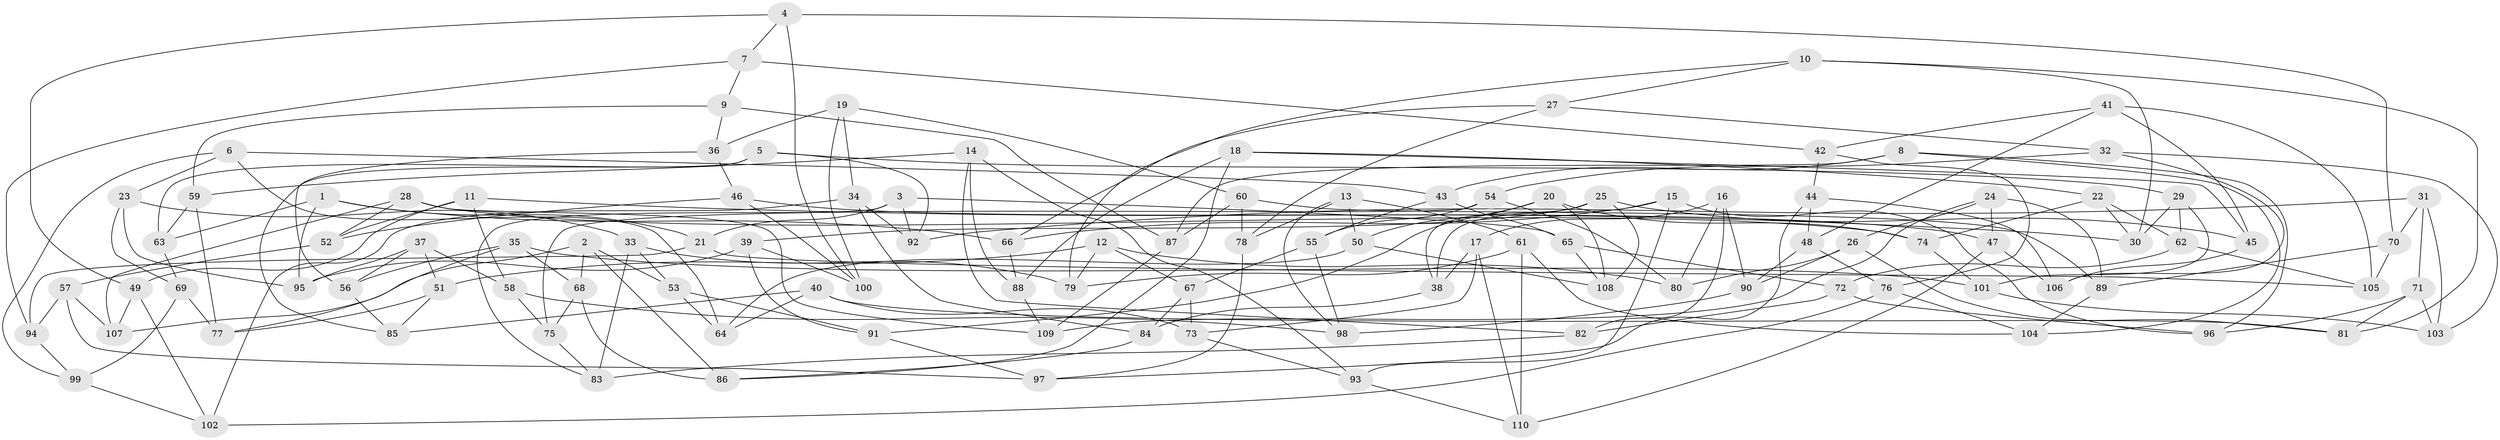 // coarse degree distribution, {4: 0.4057971014492754, 5: 0.028985507246376812, 6: 0.5652173913043478}
// Generated by graph-tools (version 1.1) at 2025/52/02/27/25 19:52:29]
// undirected, 110 vertices, 220 edges
graph export_dot {
graph [start="1"]
  node [color=gray90,style=filled];
  1;
  2;
  3;
  4;
  5;
  6;
  7;
  8;
  9;
  10;
  11;
  12;
  13;
  14;
  15;
  16;
  17;
  18;
  19;
  20;
  21;
  22;
  23;
  24;
  25;
  26;
  27;
  28;
  29;
  30;
  31;
  32;
  33;
  34;
  35;
  36;
  37;
  38;
  39;
  40;
  41;
  42;
  43;
  44;
  45;
  46;
  47;
  48;
  49;
  50;
  51;
  52;
  53;
  54;
  55;
  56;
  57;
  58;
  59;
  60;
  61;
  62;
  63;
  64;
  65;
  66;
  67;
  68;
  69;
  70;
  71;
  72;
  73;
  74;
  75;
  76;
  77;
  78;
  79;
  80;
  81;
  82;
  83;
  84;
  85;
  86;
  87;
  88;
  89;
  90;
  91;
  92;
  93;
  94;
  95;
  96;
  97;
  98;
  99;
  100;
  101;
  102;
  103;
  104;
  105;
  106;
  107;
  108;
  109;
  110;
  1 -- 95;
  1 -- 63;
  1 -- 21;
  1 -- 66;
  2 -- 68;
  2 -- 86;
  2 -- 107;
  2 -- 53;
  3 -- 83;
  3 -- 92;
  3 -- 65;
  3 -- 21;
  4 -- 70;
  4 -- 49;
  4 -- 7;
  4 -- 100;
  5 -- 63;
  5 -- 92;
  5 -- 29;
  5 -- 85;
  6 -- 99;
  6 -- 23;
  6 -- 43;
  6 -- 64;
  7 -- 42;
  7 -- 9;
  7 -- 94;
  8 -- 43;
  8 -- 96;
  8 -- 104;
  8 -- 87;
  9 -- 87;
  9 -- 36;
  9 -- 59;
  10 -- 81;
  10 -- 27;
  10 -- 79;
  10 -- 30;
  11 -- 30;
  11 -- 49;
  11 -- 58;
  11 -- 52;
  12 -- 80;
  12 -- 51;
  12 -- 67;
  12 -- 79;
  13 -- 98;
  13 -- 78;
  13 -- 50;
  13 -- 61;
  14 -- 93;
  14 -- 82;
  14 -- 59;
  14 -- 88;
  15 -- 66;
  15 -- 93;
  15 -- 38;
  15 -- 96;
  16 -- 90;
  16 -- 17;
  16 -- 80;
  16 -- 82;
  17 -- 110;
  17 -- 38;
  17 -- 73;
  18 -- 88;
  18 -- 22;
  18 -- 86;
  18 -- 45;
  19 -- 60;
  19 -- 34;
  19 -- 100;
  19 -- 36;
  20 -- 108;
  20 -- 91;
  20 -- 74;
  20 -- 50;
  21 -- 105;
  21 -- 94;
  22 -- 74;
  22 -- 62;
  22 -- 30;
  23 -- 33;
  23 -- 69;
  23 -- 95;
  24 -- 47;
  24 -- 89;
  24 -- 26;
  24 -- 109;
  25 -- 108;
  25 -- 45;
  25 -- 39;
  25 -- 38;
  26 -- 90;
  26 -- 80;
  26 -- 81;
  27 -- 32;
  27 -- 78;
  27 -- 66;
  28 -- 52;
  28 -- 109;
  28 -- 74;
  28 -- 107;
  29 -- 30;
  29 -- 101;
  29 -- 62;
  31 -- 92;
  31 -- 70;
  31 -- 103;
  31 -- 71;
  32 -- 54;
  32 -- 106;
  32 -- 103;
  33 -- 79;
  33 -- 53;
  33 -- 83;
  34 -- 84;
  34 -- 92;
  34 -- 102;
  35 -- 68;
  35 -- 56;
  35 -- 77;
  35 -- 101;
  36 -- 56;
  36 -- 46;
  37 -- 51;
  37 -- 56;
  37 -- 58;
  37 -- 95;
  38 -- 84;
  39 -- 100;
  39 -- 95;
  39 -- 91;
  40 -- 85;
  40 -- 64;
  40 -- 73;
  40 -- 81;
  41 -- 48;
  41 -- 45;
  41 -- 42;
  41 -- 105;
  42 -- 76;
  42 -- 44;
  43 -- 65;
  43 -- 55;
  44 -- 48;
  44 -- 97;
  44 -- 106;
  45 -- 106;
  46 -- 47;
  46 -- 52;
  46 -- 100;
  47 -- 110;
  47 -- 106;
  48 -- 90;
  48 -- 76;
  49 -- 107;
  49 -- 102;
  50 -- 64;
  50 -- 108;
  51 -- 85;
  51 -- 77;
  52 -- 57;
  53 -- 64;
  53 -- 91;
  54 -- 75;
  54 -- 55;
  54 -- 80;
  55 -- 67;
  55 -- 98;
  56 -- 85;
  57 -- 107;
  57 -- 97;
  57 -- 94;
  58 -- 98;
  58 -- 75;
  59 -- 63;
  59 -- 77;
  60 -- 87;
  60 -- 78;
  60 -- 89;
  61 -- 79;
  61 -- 110;
  61 -- 104;
  62 -- 105;
  62 -- 72;
  63 -- 69;
  65 -- 72;
  65 -- 108;
  66 -- 88;
  67 -- 73;
  67 -- 84;
  68 -- 75;
  68 -- 86;
  69 -- 77;
  69 -- 99;
  70 -- 105;
  70 -- 89;
  71 -- 103;
  71 -- 81;
  71 -- 96;
  72 -- 96;
  72 -- 82;
  73 -- 93;
  74 -- 101;
  75 -- 83;
  76 -- 102;
  76 -- 104;
  78 -- 97;
  82 -- 83;
  84 -- 86;
  87 -- 109;
  88 -- 109;
  89 -- 104;
  90 -- 98;
  91 -- 97;
  93 -- 110;
  94 -- 99;
  99 -- 102;
  101 -- 103;
}

